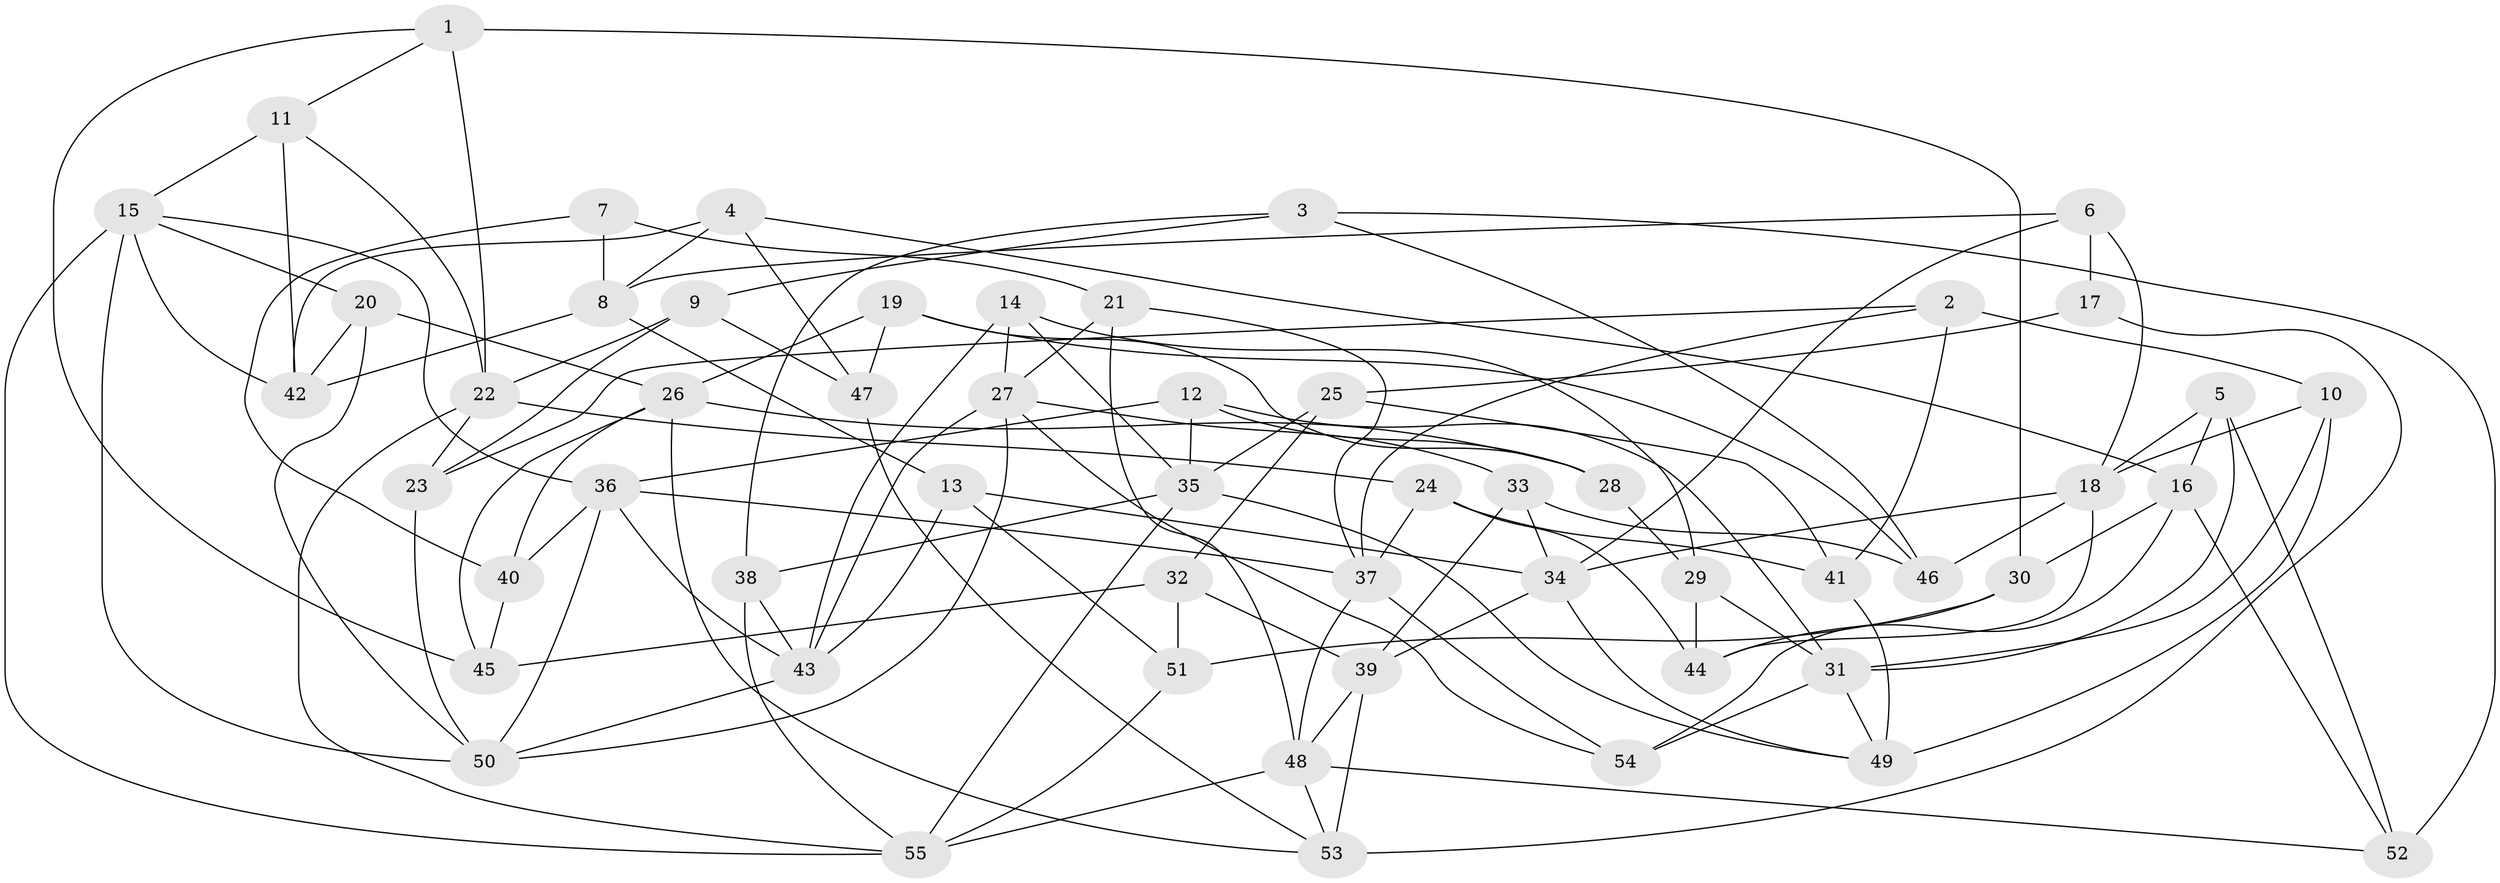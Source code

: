 // original degree distribution, {4: 1.0}
// Generated by graph-tools (version 1.1) at 2025/38/03/04/25 23:38:06]
// undirected, 55 vertices, 126 edges
graph export_dot {
  node [color=gray90,style=filled];
  1;
  2;
  3;
  4;
  5;
  6;
  7;
  8;
  9;
  10;
  11;
  12;
  13;
  14;
  15;
  16;
  17;
  18;
  19;
  20;
  21;
  22;
  23;
  24;
  25;
  26;
  27;
  28;
  29;
  30;
  31;
  32;
  33;
  34;
  35;
  36;
  37;
  38;
  39;
  40;
  41;
  42;
  43;
  44;
  45;
  46;
  47;
  48;
  49;
  50;
  51;
  52;
  53;
  54;
  55;
  1 -- 11 [weight=1.0];
  1 -- 22 [weight=1.0];
  1 -- 30 [weight=1.0];
  1 -- 45 [weight=1.0];
  2 -- 10 [weight=1.0];
  2 -- 23 [weight=1.0];
  2 -- 37 [weight=1.0];
  2 -- 41 [weight=1.0];
  3 -- 9 [weight=1.0];
  3 -- 38 [weight=1.0];
  3 -- 46 [weight=1.0];
  3 -- 52 [weight=1.0];
  4 -- 8 [weight=1.0];
  4 -- 16 [weight=2.0];
  4 -- 42 [weight=2.0];
  4 -- 47 [weight=1.0];
  5 -- 16 [weight=1.0];
  5 -- 18 [weight=1.0];
  5 -- 31 [weight=1.0];
  5 -- 52 [weight=1.0];
  6 -- 8 [weight=1.0];
  6 -- 17 [weight=1.0];
  6 -- 18 [weight=1.0];
  6 -- 34 [weight=1.0];
  7 -- 8 [weight=2.0];
  7 -- 21 [weight=1.0];
  7 -- 40 [weight=1.0];
  8 -- 13 [weight=1.0];
  8 -- 42 [weight=1.0];
  9 -- 22 [weight=1.0];
  9 -- 23 [weight=1.0];
  9 -- 47 [weight=1.0];
  10 -- 18 [weight=1.0];
  10 -- 31 [weight=1.0];
  10 -- 49 [weight=1.0];
  11 -- 15 [weight=1.0];
  11 -- 22 [weight=1.0];
  11 -- 42 [weight=1.0];
  12 -- 28 [weight=1.0];
  12 -- 31 [weight=1.0];
  12 -- 35 [weight=1.0];
  12 -- 36 [weight=1.0];
  13 -- 34 [weight=1.0];
  13 -- 43 [weight=1.0];
  13 -- 51 [weight=1.0];
  14 -- 27 [weight=1.0];
  14 -- 29 [weight=1.0];
  14 -- 35 [weight=1.0];
  14 -- 43 [weight=1.0];
  15 -- 20 [weight=1.0];
  15 -- 36 [weight=1.0];
  15 -- 42 [weight=1.0];
  15 -- 50 [weight=1.0];
  15 -- 55 [weight=1.0];
  16 -- 30 [weight=1.0];
  16 -- 52 [weight=1.0];
  16 -- 54 [weight=1.0];
  17 -- 25 [weight=2.0];
  17 -- 53 [weight=1.0];
  18 -- 34 [weight=1.0];
  18 -- 44 [weight=1.0];
  18 -- 46 [weight=1.0];
  19 -- 26 [weight=1.0];
  19 -- 28 [weight=1.0];
  19 -- 46 [weight=1.0];
  19 -- 47 [weight=1.0];
  20 -- 26 [weight=1.0];
  20 -- 42 [weight=1.0];
  20 -- 50 [weight=1.0];
  21 -- 27 [weight=1.0];
  21 -- 37 [weight=1.0];
  21 -- 48 [weight=1.0];
  22 -- 23 [weight=1.0];
  22 -- 24 [weight=1.0];
  22 -- 55 [weight=1.0];
  23 -- 50 [weight=1.0];
  24 -- 37 [weight=1.0];
  24 -- 41 [weight=1.0];
  24 -- 44 [weight=1.0];
  25 -- 32 [weight=1.0];
  25 -- 35 [weight=1.0];
  25 -- 41 [weight=2.0];
  26 -- 28 [weight=1.0];
  26 -- 40 [weight=1.0];
  26 -- 45 [weight=1.0];
  26 -- 53 [weight=1.0];
  27 -- 33 [weight=1.0];
  27 -- 43 [weight=1.0];
  27 -- 50 [weight=1.0];
  27 -- 54 [weight=1.0];
  28 -- 29 [weight=1.0];
  29 -- 31 [weight=1.0];
  29 -- 44 [weight=1.0];
  30 -- 44 [weight=1.0];
  30 -- 51 [weight=1.0];
  31 -- 49 [weight=1.0];
  31 -- 54 [weight=1.0];
  32 -- 39 [weight=1.0];
  32 -- 45 [weight=1.0];
  32 -- 51 [weight=1.0];
  33 -- 34 [weight=1.0];
  33 -- 39 [weight=1.0];
  33 -- 46 [weight=1.0];
  34 -- 39 [weight=1.0];
  34 -- 49 [weight=1.0];
  35 -- 38 [weight=1.0];
  35 -- 49 [weight=1.0];
  35 -- 55 [weight=1.0];
  36 -- 37 [weight=1.0];
  36 -- 40 [weight=1.0];
  36 -- 43 [weight=1.0];
  36 -- 50 [weight=1.0];
  37 -- 48 [weight=1.0];
  37 -- 54 [weight=1.0];
  38 -- 43 [weight=1.0];
  38 -- 55 [weight=1.0];
  39 -- 48 [weight=1.0];
  39 -- 53 [weight=2.0];
  40 -- 45 [weight=1.0];
  41 -- 49 [weight=2.0];
  43 -- 50 [weight=1.0];
  47 -- 53 [weight=1.0];
  48 -- 52 [weight=1.0];
  48 -- 53 [weight=1.0];
  48 -- 55 [weight=1.0];
  51 -- 55 [weight=1.0];
}

